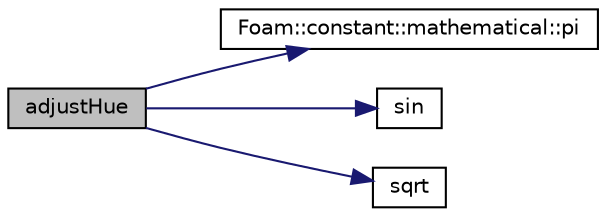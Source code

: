 digraph "adjustHue"
{
  bgcolor="transparent";
  edge [fontname="Helvetica",fontsize="10",labelfontname="Helvetica",labelfontsize="10"];
  node [fontname="Helvetica",fontsize="10",shape=record];
  rankdir="LR";
  Node1 [label="adjustHue",height=0.2,width=0.4,color="black", fillcolor="grey75", style="filled" fontcolor="black"];
  Node1 -> Node2 [color="midnightblue",fontsize="10",style="solid",fontname="Helvetica"];
  Node2 [label="Foam::constant::mathematical::pi",height=0.2,width=0.4,color="black",URL="$namespaceFoam_1_1constant_1_1mathematical.html#ab8005f9f2f9b1371555df4dd0ad907ba"];
  Node1 -> Node3 [color="midnightblue",fontsize="10",style="solid",fontname="Helvetica"];
  Node3 [label="sin",height=0.2,width=0.4,color="black",URL="$namespaceFoam.html#a4517d680df5510934705011b30dcefa6"];
  Node1 -> Node4 [color="midnightblue",fontsize="10",style="solid",fontname="Helvetica"];
  Node4 [label="sqrt",height=0.2,width=0.4,color="black",URL="$namespaceFoam.html#a8616bd62eebf2342a80222fecb1bda71"];
}

